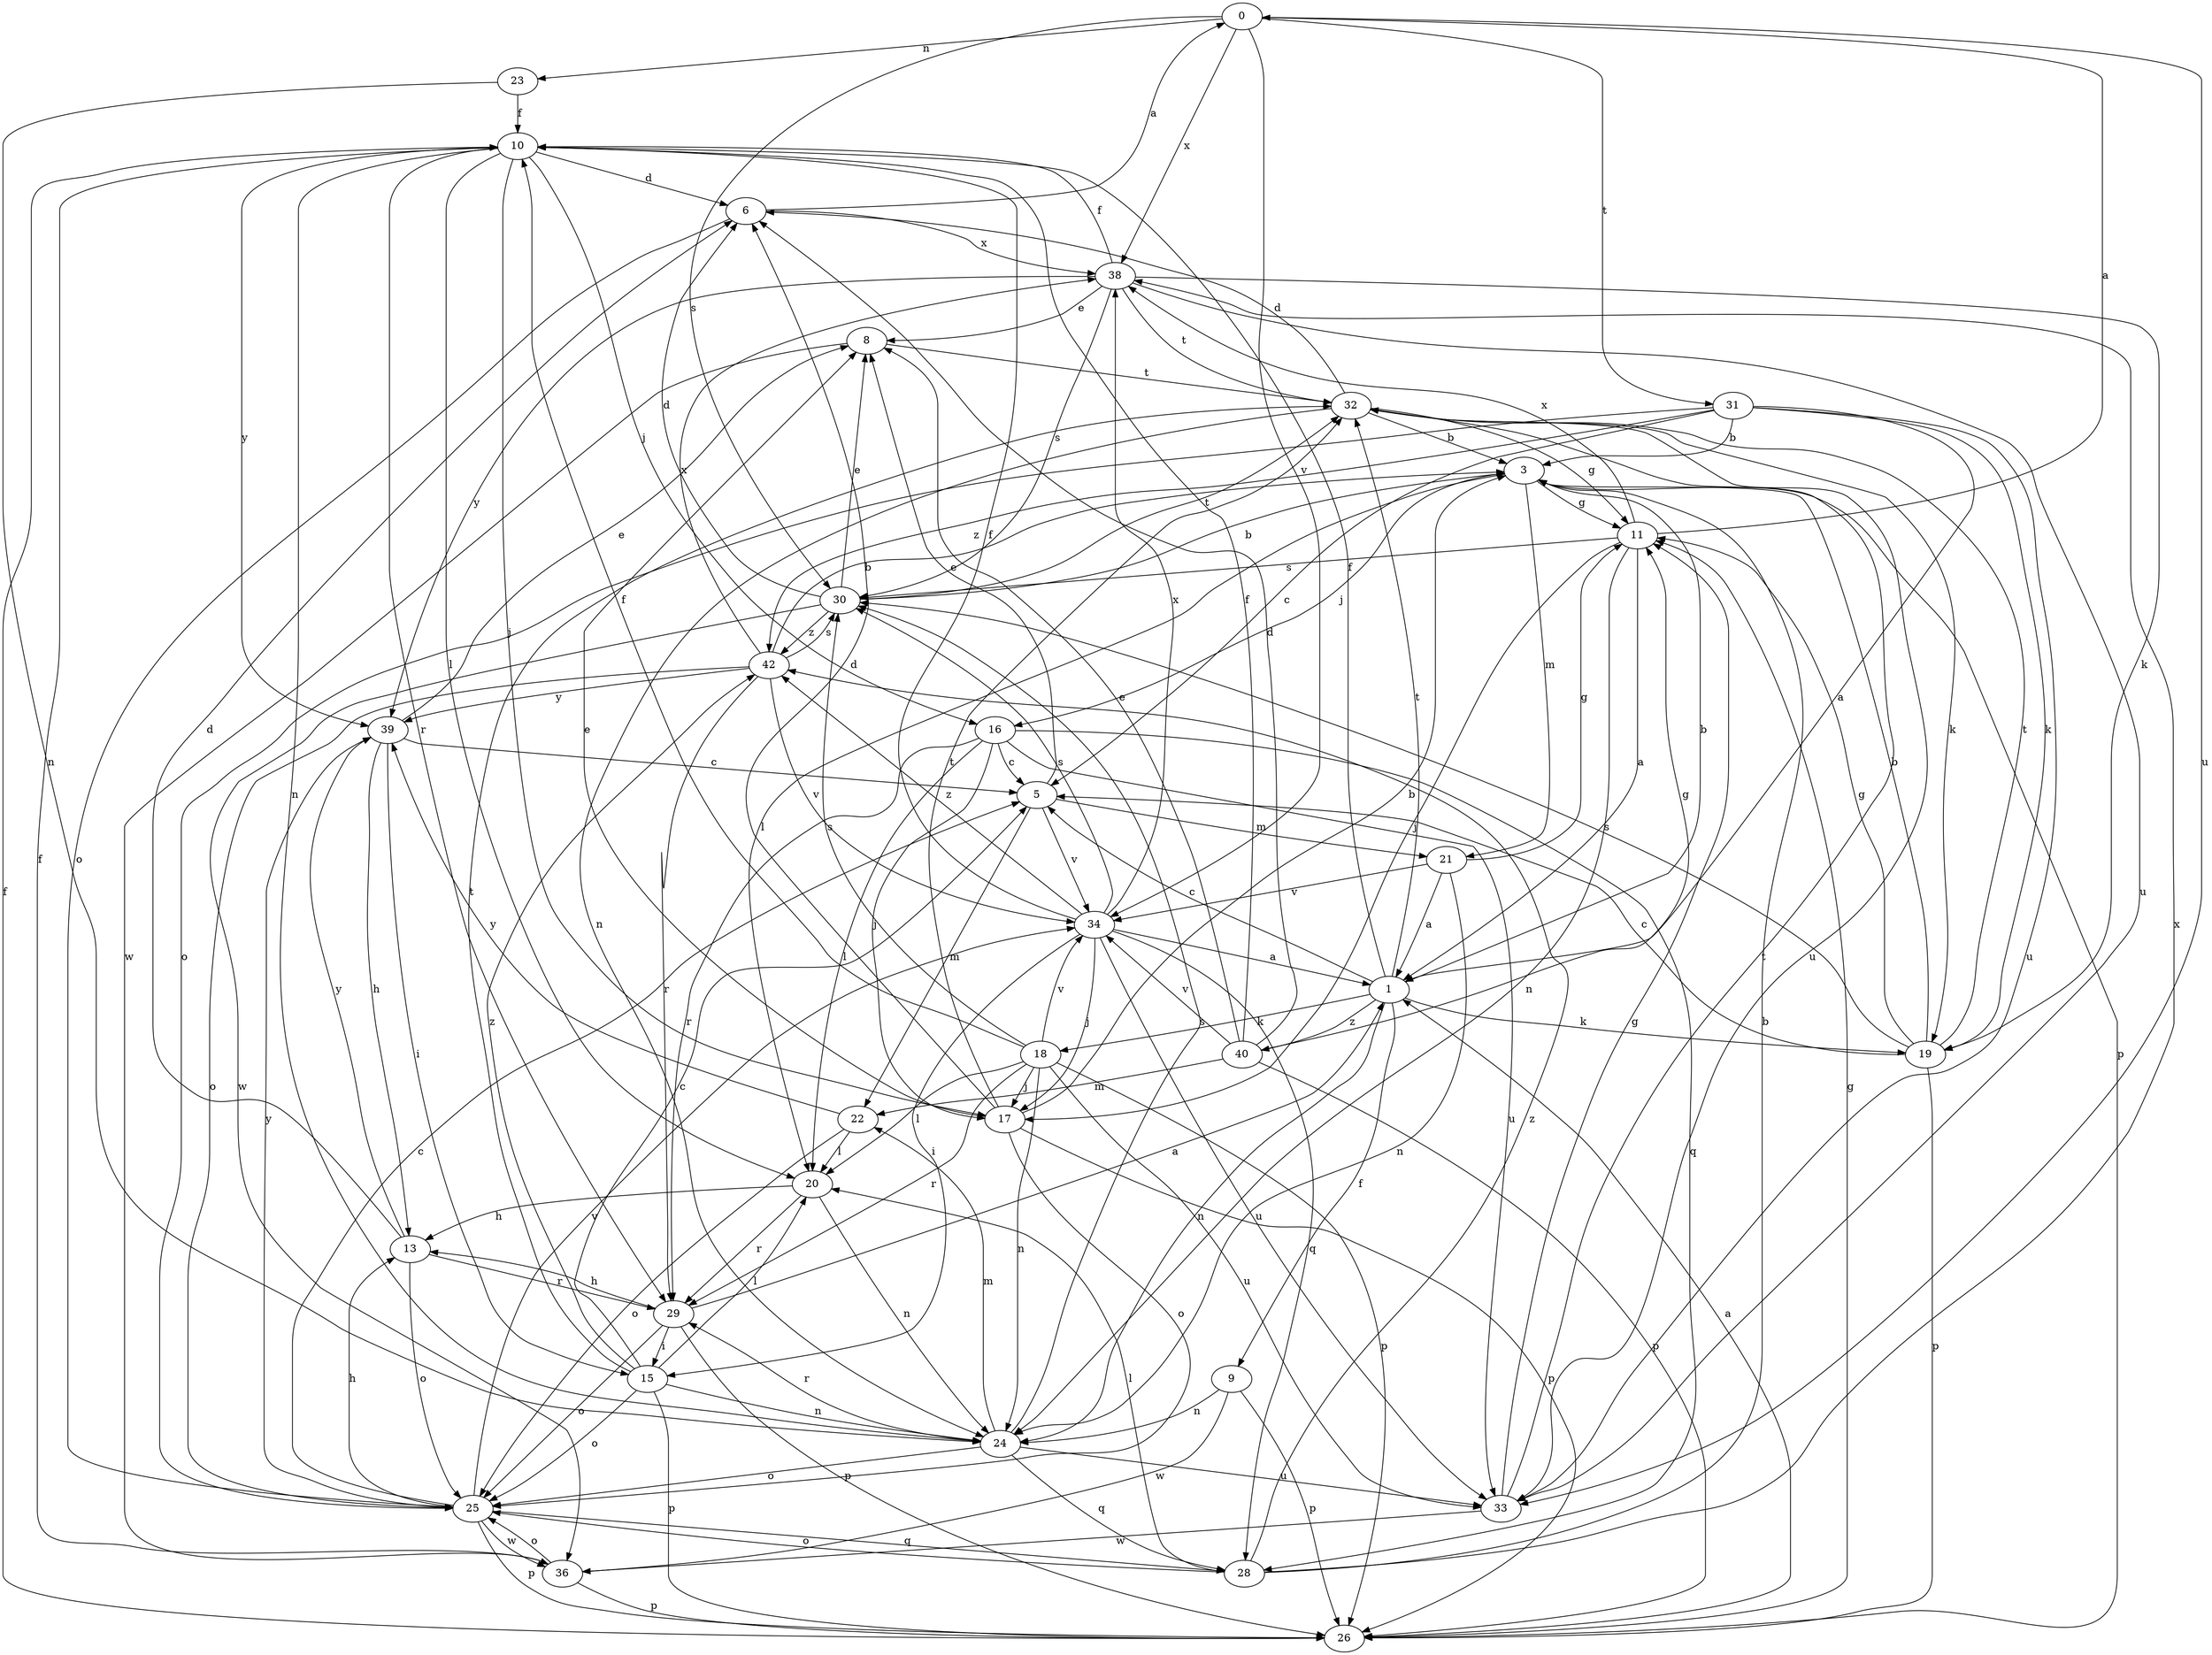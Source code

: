 strict digraph  {
0;
1;
3;
5;
6;
8;
9;
10;
11;
13;
15;
16;
17;
18;
19;
20;
21;
22;
23;
24;
25;
26;
28;
29;
30;
31;
32;
33;
34;
36;
38;
39;
40;
42;
0 -> 23  [label=n];
0 -> 30  [label=s];
0 -> 31  [label=t];
0 -> 33  [label=u];
0 -> 34  [label=v];
0 -> 38  [label=x];
1 -> 3  [label=b];
1 -> 5  [label=c];
1 -> 9  [label=f];
1 -> 10  [label=f];
1 -> 18  [label=k];
1 -> 19  [label=k];
1 -> 24  [label=n];
1 -> 32  [label=t];
1 -> 40  [label=z];
3 -> 11  [label=g];
3 -> 16  [label=j];
3 -> 20  [label=l];
3 -> 21  [label=m];
3 -> 26  [label=p];
5 -> 8  [label=e];
5 -> 21  [label=m];
5 -> 22  [label=m];
5 -> 34  [label=v];
6 -> 0  [label=a];
6 -> 25  [label=o];
6 -> 38  [label=x];
8 -> 32  [label=t];
8 -> 36  [label=w];
9 -> 24  [label=n];
9 -> 26  [label=p];
9 -> 36  [label=w];
10 -> 6  [label=d];
10 -> 16  [label=j];
10 -> 17  [label=j];
10 -> 20  [label=l];
10 -> 24  [label=n];
10 -> 29  [label=r];
10 -> 39  [label=y];
11 -> 0  [label=a];
11 -> 1  [label=a];
11 -> 17  [label=j];
11 -> 24  [label=n];
11 -> 30  [label=s];
11 -> 38  [label=x];
13 -> 6  [label=d];
13 -> 25  [label=o];
13 -> 29  [label=r];
13 -> 39  [label=y];
15 -> 5  [label=c];
15 -> 20  [label=l];
15 -> 24  [label=n];
15 -> 25  [label=o];
15 -> 26  [label=p];
15 -> 32  [label=t];
15 -> 42  [label=z];
16 -> 5  [label=c];
16 -> 17  [label=j];
16 -> 20  [label=l];
16 -> 28  [label=q];
16 -> 29  [label=r];
16 -> 33  [label=u];
17 -> 3  [label=b];
17 -> 6  [label=d];
17 -> 8  [label=e];
17 -> 25  [label=o];
17 -> 26  [label=p];
17 -> 32  [label=t];
18 -> 10  [label=f];
18 -> 17  [label=j];
18 -> 20  [label=l];
18 -> 24  [label=n];
18 -> 26  [label=p];
18 -> 29  [label=r];
18 -> 30  [label=s];
18 -> 33  [label=u];
18 -> 34  [label=v];
19 -> 3  [label=b];
19 -> 5  [label=c];
19 -> 11  [label=g];
19 -> 26  [label=p];
19 -> 30  [label=s];
19 -> 32  [label=t];
20 -> 13  [label=h];
20 -> 24  [label=n];
20 -> 29  [label=r];
21 -> 1  [label=a];
21 -> 11  [label=g];
21 -> 24  [label=n];
21 -> 34  [label=v];
22 -> 20  [label=l];
22 -> 25  [label=o];
22 -> 39  [label=y];
23 -> 10  [label=f];
23 -> 24  [label=n];
24 -> 22  [label=m];
24 -> 25  [label=o];
24 -> 28  [label=q];
24 -> 29  [label=r];
24 -> 30  [label=s];
24 -> 33  [label=u];
25 -> 5  [label=c];
25 -> 13  [label=h];
25 -> 26  [label=p];
25 -> 28  [label=q];
25 -> 34  [label=v];
25 -> 36  [label=w];
25 -> 39  [label=y];
26 -> 1  [label=a];
26 -> 10  [label=f];
26 -> 11  [label=g];
28 -> 3  [label=b];
28 -> 20  [label=l];
28 -> 25  [label=o];
28 -> 38  [label=x];
28 -> 42  [label=z];
29 -> 1  [label=a];
29 -> 13  [label=h];
29 -> 15  [label=i];
29 -> 25  [label=o];
29 -> 26  [label=p];
30 -> 3  [label=b];
30 -> 6  [label=d];
30 -> 8  [label=e];
30 -> 32  [label=t];
30 -> 36  [label=w];
30 -> 42  [label=z];
31 -> 1  [label=a];
31 -> 3  [label=b];
31 -> 5  [label=c];
31 -> 19  [label=k];
31 -> 25  [label=o];
31 -> 33  [label=u];
31 -> 42  [label=z];
32 -> 3  [label=b];
32 -> 6  [label=d];
32 -> 11  [label=g];
32 -> 19  [label=k];
32 -> 24  [label=n];
32 -> 33  [label=u];
33 -> 11  [label=g];
33 -> 32  [label=t];
33 -> 36  [label=w];
34 -> 1  [label=a];
34 -> 10  [label=f];
34 -> 15  [label=i];
34 -> 17  [label=j];
34 -> 28  [label=q];
34 -> 30  [label=s];
34 -> 33  [label=u];
34 -> 38  [label=x];
34 -> 42  [label=z];
36 -> 10  [label=f];
36 -> 25  [label=o];
36 -> 26  [label=p];
38 -> 8  [label=e];
38 -> 10  [label=f];
38 -> 19  [label=k];
38 -> 30  [label=s];
38 -> 32  [label=t];
38 -> 33  [label=u];
38 -> 39  [label=y];
39 -> 5  [label=c];
39 -> 8  [label=e];
39 -> 13  [label=h];
39 -> 15  [label=i];
40 -> 6  [label=d];
40 -> 8  [label=e];
40 -> 10  [label=f];
40 -> 11  [label=g];
40 -> 22  [label=m];
40 -> 26  [label=p];
40 -> 34  [label=v];
42 -> 3  [label=b];
42 -> 25  [label=o];
42 -> 29  [label=r];
42 -> 30  [label=s];
42 -> 34  [label=v];
42 -> 38  [label=x];
42 -> 39  [label=y];
}
